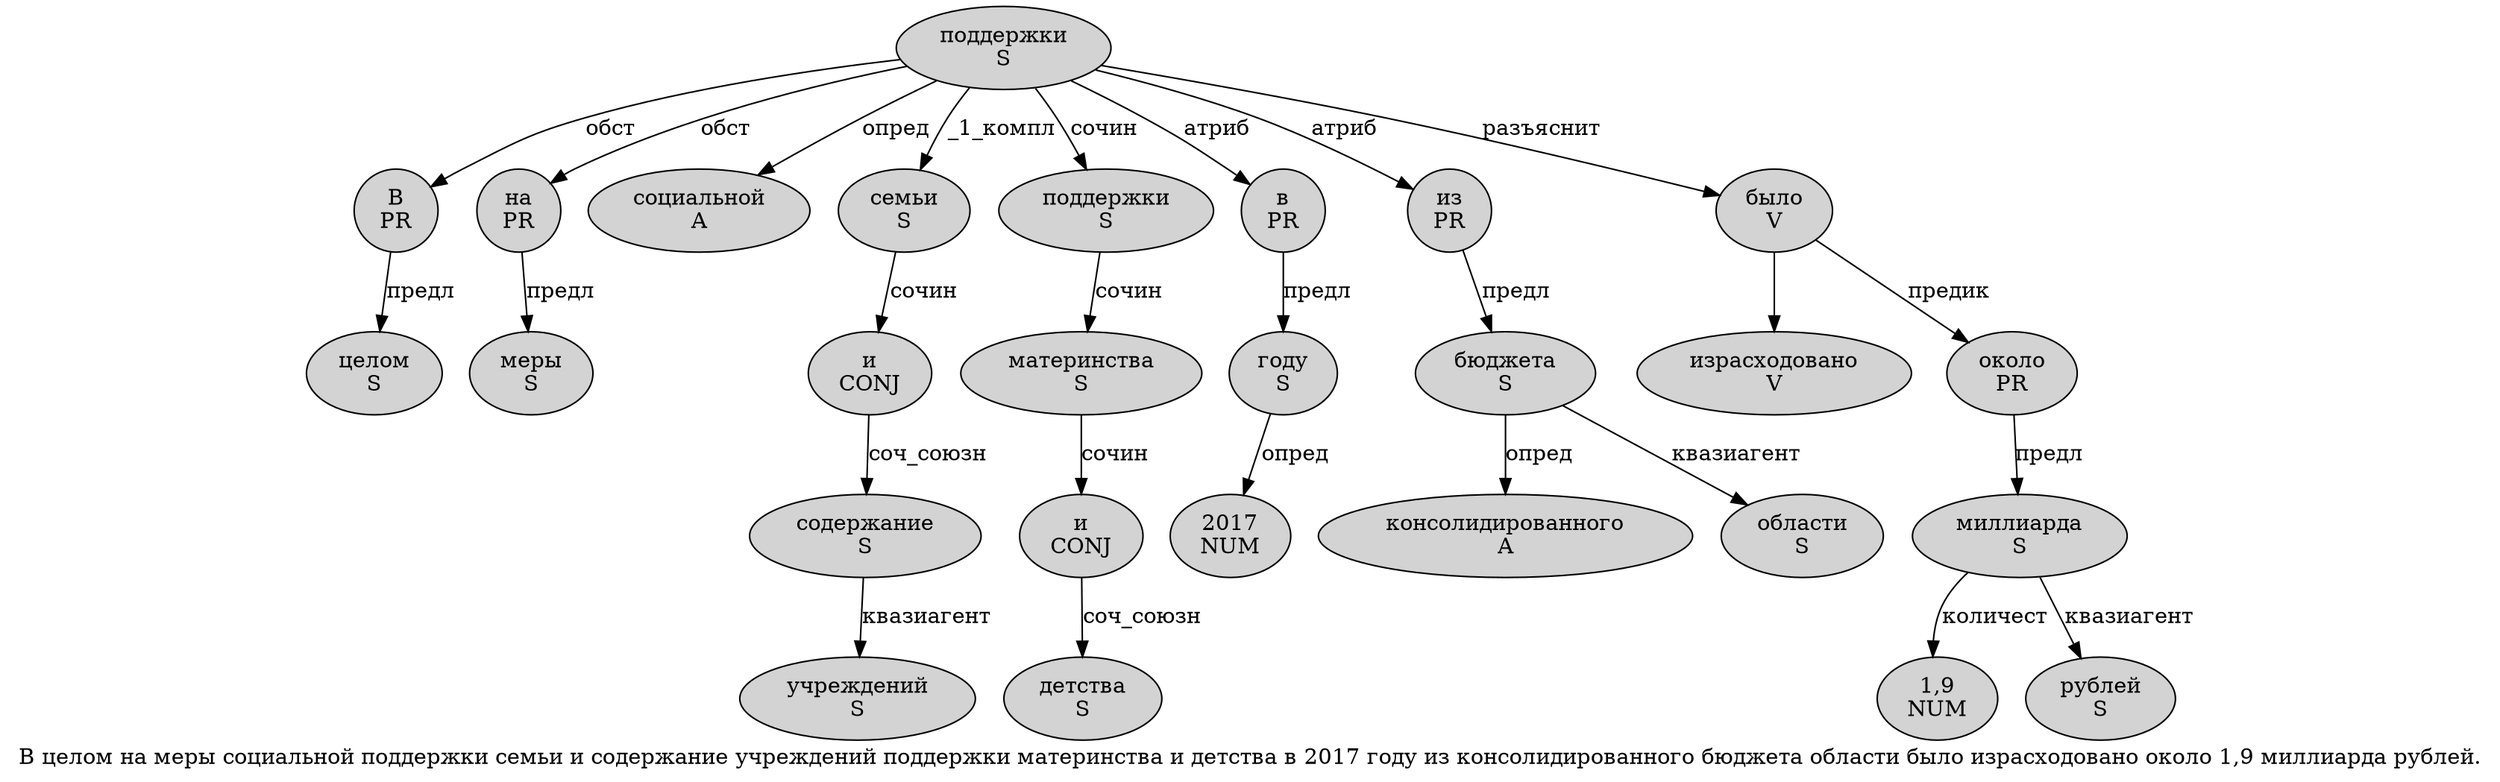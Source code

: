 digraph SENTENCE_470 {
	graph [label="В целом на меры социальной поддержки семьи и содержание учреждений поддержки материнства и детства в 2017 году из консолидированного бюджета области было израсходовано около 1,9 миллиарда рублей."]
	node [style=filled]
		0 [label="В
PR" color="" fillcolor=lightgray penwidth=1 shape=ellipse]
		1 [label="целом
S" color="" fillcolor=lightgray penwidth=1 shape=ellipse]
		2 [label="на
PR" color="" fillcolor=lightgray penwidth=1 shape=ellipse]
		3 [label="меры
S" color="" fillcolor=lightgray penwidth=1 shape=ellipse]
		4 [label="социальной
A" color="" fillcolor=lightgray penwidth=1 shape=ellipse]
		5 [label="поддержки
S" color="" fillcolor=lightgray penwidth=1 shape=ellipse]
		6 [label="семьи
S" color="" fillcolor=lightgray penwidth=1 shape=ellipse]
		7 [label="и
CONJ" color="" fillcolor=lightgray penwidth=1 shape=ellipse]
		8 [label="содержание
S" color="" fillcolor=lightgray penwidth=1 shape=ellipse]
		9 [label="учреждений
S" color="" fillcolor=lightgray penwidth=1 shape=ellipse]
		10 [label="поддержки
S" color="" fillcolor=lightgray penwidth=1 shape=ellipse]
		11 [label="материнства
S" color="" fillcolor=lightgray penwidth=1 shape=ellipse]
		12 [label="и
CONJ" color="" fillcolor=lightgray penwidth=1 shape=ellipse]
		13 [label="детства
S" color="" fillcolor=lightgray penwidth=1 shape=ellipse]
		14 [label="в
PR" color="" fillcolor=lightgray penwidth=1 shape=ellipse]
		15 [label="2017
NUM" color="" fillcolor=lightgray penwidth=1 shape=ellipse]
		16 [label="году
S" color="" fillcolor=lightgray penwidth=1 shape=ellipse]
		17 [label="из
PR" color="" fillcolor=lightgray penwidth=1 shape=ellipse]
		18 [label="консолидированного
A" color="" fillcolor=lightgray penwidth=1 shape=ellipse]
		19 [label="бюджета
S" color="" fillcolor=lightgray penwidth=1 shape=ellipse]
		20 [label="области
S" color="" fillcolor=lightgray penwidth=1 shape=ellipse]
		21 [label="было
V" color="" fillcolor=lightgray penwidth=1 shape=ellipse]
		22 [label="израсходовано
V" color="" fillcolor=lightgray penwidth=1 shape=ellipse]
		23 [label="около
PR" color="" fillcolor=lightgray penwidth=1 shape=ellipse]
		24 [label="1,9
NUM" color="" fillcolor=lightgray penwidth=1 shape=ellipse]
		25 [label="миллиарда
S" color="" fillcolor=lightgray penwidth=1 shape=ellipse]
		26 [label="рублей
S" color="" fillcolor=lightgray penwidth=1 shape=ellipse]
			6 -> 7 [label="сочин"]
			23 -> 25 [label="предл"]
			5 -> 0 [label="обст"]
			5 -> 2 [label="обст"]
			5 -> 4 [label="опред"]
			5 -> 6 [label="_1_компл"]
			5 -> 10 [label="сочин"]
			5 -> 14 [label="атриб"]
			5 -> 17 [label="атриб"]
			5 -> 21 [label="разъяснит"]
			11 -> 12 [label="сочин"]
			17 -> 19 [label="предл"]
			16 -> 15 [label="опред"]
			8 -> 9 [label="квазиагент"]
			21 -> 22
			21 -> 23 [label="предик"]
			10 -> 11 [label="сочин"]
			12 -> 13 [label="соч_союзн"]
			2 -> 3 [label="предл"]
			7 -> 8 [label="соч_союзн"]
			19 -> 18 [label="опред"]
			19 -> 20 [label="квазиагент"]
			14 -> 16 [label="предл"]
			0 -> 1 [label="предл"]
			25 -> 24 [label="количест"]
			25 -> 26 [label="квазиагент"]
}